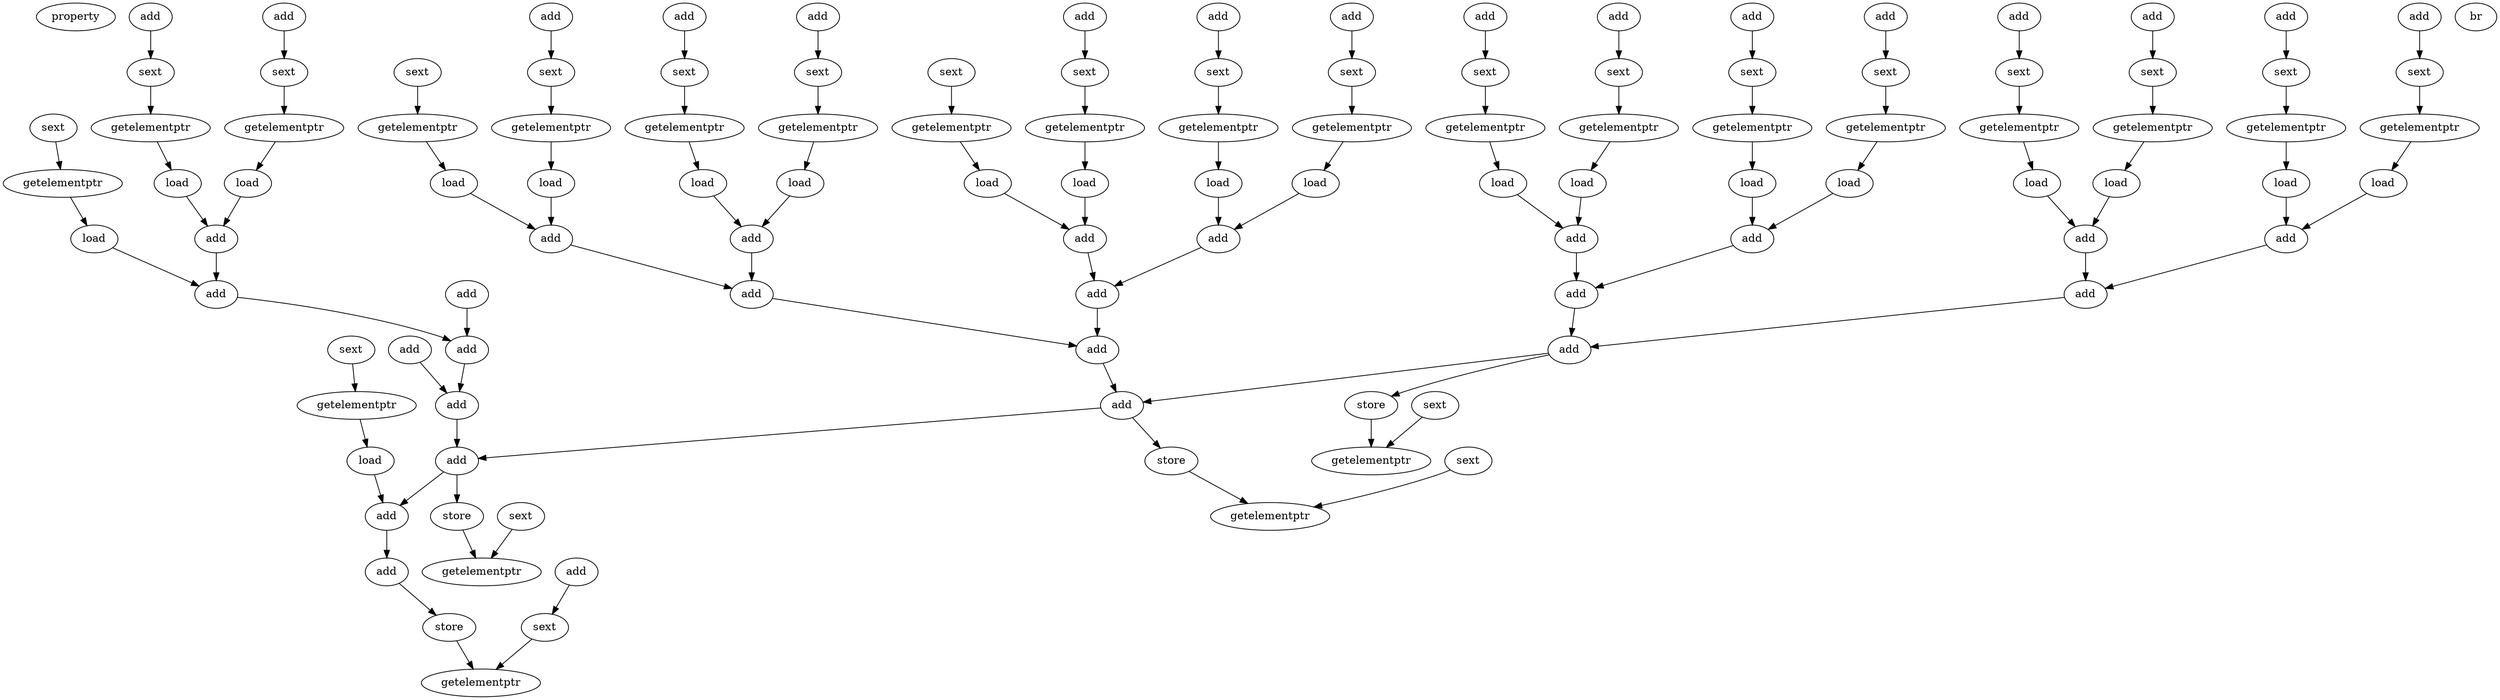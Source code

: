 digraph "DFG for'main' function, BB 4" {
    node [fontcolor=black]
    property [mul=2,lf=1.5]
    0 [ label = add ];
    1 [ label = sext ];
    0 -> 1 [name = 0];
    2 [ label = getelementptr ];
    1 -> 2 [name = 0];
    3 [ label = load ];
    2 -> 3 [name = 0];
    4 [ label = add ];
    5 [ label = sext ];
    4 -> 5 [name = 0];
    6 [ label = getelementptr ];
    5 -> 6 [name = 0];
    7 [ label = load ];
    6 -> 7 [name = 0];
    8 [ label = add ];
    3 -> 8 [name = 0];
    7 -> 8 [name = 1];
    9 [ label = add ];
    10 [ label = sext ];
    9 -> 10 [name = 0];
    11 [ label = getelementptr ];
    10 -> 11 [name = 0];
    12 [ label = load ];
    11 -> 12 [name = 0];
    13 [ label = add ];
    14 [ label = sext ];
    13 -> 14 [name = 0];
    15 [ label = getelementptr ];
    14 -> 15 [name = 0];
    16 [ label = load ];
    15 -> 16 [name = 0];
    17 [ label = add ];
    12 -> 17 [name = 0];
    16 -> 17 [name = 1];
    18 [ label = add ];
    19 [ label = sext ];
    18 -> 19 [name = 0];
    20 [ label = getelementptr ];
    19 -> 20 [name = 0];
    21 [ label = load ];
    20 -> 21 [name = 0];
    22 [ label = add ];
    23 [ label = sext ];
    22 -> 23 [name = 0];
    24 [ label = getelementptr ];
    23 -> 24 [name = 0];
    25 [ label = load ];
    24 -> 25 [name = 0];
    26 [ label = add ];
    21 -> 26 [name = 0];
    25 -> 26 [name = 1];
    27 [ label = add ];
    28 [ label = sext ];
    27 -> 28 [name = 0];
    29 [ label = getelementptr ];
    28 -> 29 [name = 0];
    30 [ label = load ];
    29 -> 30 [name = 0];
    31 [ label = add ];
    32 [ label = sext ];
    31 -> 32 [name = 0];
    33 [ label = getelementptr ];
    32 -> 33 [name = 0];
    34 [ label = load ];
    33 -> 34 [name = 0];
    35 [ label = add ];
    30 -> 35 [name = 0];
    34 -> 35 [name = 1];
    36 [ label = sext ];
    37 [ label = getelementptr ];
    36 -> 37 [name = 0];
    38 [ label = load ];
    37 -> 38 [name = 0];
    39 [ label = add ];
    40 [ label = sext ];
    39 -> 40 [name = 0];
    41 [ label = getelementptr ];
    40 -> 41 [name = 0];
    42 [ label = load ];
    41 -> 42 [name = 0];
    43 [ label = add ];
    38 -> 43 [name = 0];
    42 -> 43 [name = 1];
    44 [ label = add ];
    45 [ label = sext ];
    44 -> 45 [name = 0];
    46 [ label = getelementptr ];
    45 -> 46 [name = 0];
    47 [ label = load ];
    46 -> 47 [name = 0];
    48 [ label = add ];
    49 [ label = sext ];
    48 -> 49 [name = 0];
    50 [ label = getelementptr ];
    49 -> 50 [name = 0];
    51 [ label = load ];
    50 -> 51 [name = 0];
    52 [ label = add ];
    47 -> 52 [name = 0];
    51 -> 52 [name = 1];
    53 [ label = sext ];
    54 [ label = getelementptr ];
    53 -> 54 [name = 0];
    55 [ label = load ];
    54 -> 55 [name = 0];
    56 [ label = add ];
    57 [ label = sext ];
    56 -> 57 [name = 0];
    58 [ label = getelementptr ];
    57 -> 58 [name = 0];
    59 [ label = load ];
    58 -> 59 [name = 0];
    60 [ label = add ];
    55 -> 60 [name = 0];
    59 -> 60 [name = 1];
    61 [ label = add ];
    62 [ label = sext ];
    61 -> 62 [name = 0];
    63 [ label = getelementptr ];
    62 -> 63 [name = 0];
    64 [ label = load ];
    63 -> 64 [name = 0];
    65 [ label = add ];
    66 [ label = sext ];
    65 -> 66 [name = 0];
    67 [ label = getelementptr ];
    66 -> 67 [name = 0];
    68 [ label = load ];
    67 -> 68 [name = 0];
    69 [ label = add ];
    64 -> 69 [name = 0];
    68 -> 69 [name = 1];
    70 [ label = sext ];
    71 [ label = getelementptr ];
    70 -> 71 [name = 0];
    72 [ label = load ];
    71 -> 72 [name = 0];
    73 [ label = add ];
    74 [ label = sext ];
    73 -> 74 [name = 0];
    75 [ label = getelementptr ];
    74 -> 75 [name = 0];
    76 [ label = load ];
    75 -> 76 [name = 0];
    77 [ label = add ];
    78 [ label = sext ];
    77 -> 78 [name = 0];
    79 [ label = getelementptr ];
    78 -> 79 [name = 0];
    80 [ label = load ];
    79 -> 80 [name = 0];
    81 [ label = add ];
    76 -> 81 [name = 0];
    80 -> 81 [name = 1];
    82 [ label = add ];
    8 -> 82 [name = 0];
    17 -> 82 [name = 1];
    83 [ label = add ];
    26 -> 83 [name = 0];
    35 -> 83 [name = 1];
    84 [ label = add ];
    43 -> 84 [name = 0];
    52 -> 84 [name = 1];
    85 [ label = add ];
    60 -> 85 [name = 0];
    69 -> 85 [name = 1];
    86 [ label = add ];
    72 -> 86 [name = 0];
    81 -> 86 [name = 1];
    87 [ label = add ];
    88 [ label = add ];
    89 [ label = add ];
    82 -> 89 [name = 0];
    83 -> 89 [name = 1];
    90 [ label = add ];
    84 -> 90 [name = 0];
    85 -> 90 [name = 1];
    91 [ label = add ];
    86 -> 91 [name = 0];
    87 -> 91 [name = 1];
    92 [ label = sext ];
    93 [ label = getelementptr ];
    92 -> 93 [name = 0];
    94 [ label = store ];
    89 -> 94 [name = 0];
    94 -> 93 [name = 1];
    95 [ label = add ];
    89 -> 95 [name = 0];
    90 -> 95 [name = 1];
    96 [ label = add ];
    91 -> 96 [name = 0];
    88 -> 96 [name = 1];
    97 [ label = sext ];
    98 [ label = getelementptr ];
    97 -> 98 [name = 0];
    99 [ label = store ];
    95 -> 99 [name = 0];
    99 -> 98 [name = 1];
    100 [ label = add ];
    95 -> 100 [name = 0];
    96 -> 100 [name = 1];
    101 [ label = sext ];
    102 [ label = getelementptr ];
    101 -> 102 [name = 0];
    103 [ label = store ];
    100 -> 103 [name = 0];
    103 -> 102 [name = 1];
    104 [ label = sext ];
    105 [ label = getelementptr ];
    104 -> 105 [name = 0];
    106 [ label = load ];
    105 -> 106 [name = 0];
    107 [ label = add ];
    100 -> 107 [name = 0];
    106 -> 107 [name = 1];
    108 [ label = add ];
    107 -> 108 [name = 0];
    109 [ label = add ];
    110 [ label = sext ];
    109 -> 110 [name = 0];
    111 [ label = getelementptr ];
    110 -> 111 [name = 0];
    112 [ label = store ];
    108 -> 112 [name = 0];
    112 -> 111 [name = 1];
    113 [ label = br ];
}
